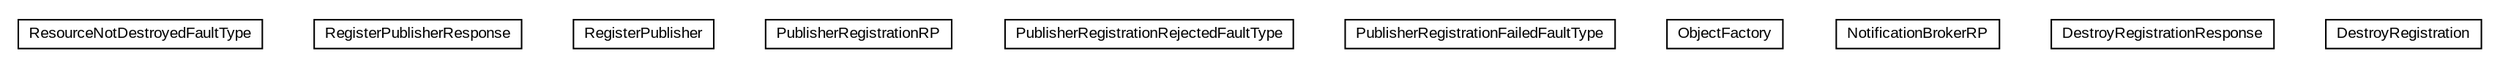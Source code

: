 #!/usr/local/bin/dot
#
# Class diagram 
# Generated by UMLGraph version R5_6-24-gf6e263 (http://www.umlgraph.org/)
#

digraph G {
	edge [fontname="arial",fontsize=10,labelfontname="arial",labelfontsize=10];
	node [fontname="arial",fontsize=10,shape=plaintext];
	nodesep=0.25;
	ranksep=0.5;
	// org.oasis_open.docs.wsn.br_2.ResourceNotDestroyedFaultType
	c2304 [label=<<table title="org.oasis_open.docs.wsn.br_2.ResourceNotDestroyedFaultType" border="0" cellborder="1" cellspacing="0" cellpadding="2" port="p" href="./ResourceNotDestroyedFaultType.html">
		<tr><td><table border="0" cellspacing="0" cellpadding="1">
<tr><td align="center" balign="center"> ResourceNotDestroyedFaultType </td></tr>
		</table></td></tr>
		</table>>, URL="./ResourceNotDestroyedFaultType.html", fontname="arial", fontcolor="black", fontsize=10.0];
	// org.oasis_open.docs.wsn.br_2.RegisterPublisherResponse
	c2305 [label=<<table title="org.oasis_open.docs.wsn.br_2.RegisterPublisherResponse" border="0" cellborder="1" cellspacing="0" cellpadding="2" port="p" href="./RegisterPublisherResponse.html">
		<tr><td><table border="0" cellspacing="0" cellpadding="1">
<tr><td align="center" balign="center"> RegisterPublisherResponse </td></tr>
		</table></td></tr>
		</table>>, URL="./RegisterPublisherResponse.html", fontname="arial", fontcolor="black", fontsize=10.0];
	// org.oasis_open.docs.wsn.br_2.RegisterPublisher
	c2306 [label=<<table title="org.oasis_open.docs.wsn.br_2.RegisterPublisher" border="0" cellborder="1" cellspacing="0" cellpadding="2" port="p" href="./RegisterPublisher.html">
		<tr><td><table border="0" cellspacing="0" cellpadding="1">
<tr><td align="center" balign="center"> RegisterPublisher </td></tr>
		</table></td></tr>
		</table>>, URL="./RegisterPublisher.html", fontname="arial", fontcolor="black", fontsize=10.0];
	// org.oasis_open.docs.wsn.br_2.PublisherRegistrationRP
	c2307 [label=<<table title="org.oasis_open.docs.wsn.br_2.PublisherRegistrationRP" border="0" cellborder="1" cellspacing="0" cellpadding="2" port="p" href="./PublisherRegistrationRP.html">
		<tr><td><table border="0" cellspacing="0" cellpadding="1">
<tr><td align="center" balign="center"> PublisherRegistrationRP </td></tr>
		</table></td></tr>
		</table>>, URL="./PublisherRegistrationRP.html", fontname="arial", fontcolor="black", fontsize=10.0];
	// org.oasis_open.docs.wsn.br_2.PublisherRegistrationRejectedFaultType
	c2308 [label=<<table title="org.oasis_open.docs.wsn.br_2.PublisherRegistrationRejectedFaultType" border="0" cellborder="1" cellspacing="0" cellpadding="2" port="p" href="./PublisherRegistrationRejectedFaultType.html">
		<tr><td><table border="0" cellspacing="0" cellpadding="1">
<tr><td align="center" balign="center"> PublisherRegistrationRejectedFaultType </td></tr>
		</table></td></tr>
		</table>>, URL="./PublisherRegistrationRejectedFaultType.html", fontname="arial", fontcolor="black", fontsize=10.0];
	// org.oasis_open.docs.wsn.br_2.PublisherRegistrationFailedFaultType
	c2309 [label=<<table title="org.oasis_open.docs.wsn.br_2.PublisherRegistrationFailedFaultType" border="0" cellborder="1" cellspacing="0" cellpadding="2" port="p" href="./PublisherRegistrationFailedFaultType.html">
		<tr><td><table border="0" cellspacing="0" cellpadding="1">
<tr><td align="center" balign="center"> PublisherRegistrationFailedFaultType </td></tr>
		</table></td></tr>
		</table>>, URL="./PublisherRegistrationFailedFaultType.html", fontname="arial", fontcolor="black", fontsize=10.0];
	// org.oasis_open.docs.wsn.br_2.ObjectFactory
	c2310 [label=<<table title="org.oasis_open.docs.wsn.br_2.ObjectFactory" border="0" cellborder="1" cellspacing="0" cellpadding="2" port="p" href="./ObjectFactory.html">
		<tr><td><table border="0" cellspacing="0" cellpadding="1">
<tr><td align="center" balign="center"> ObjectFactory </td></tr>
		</table></td></tr>
		</table>>, URL="./ObjectFactory.html", fontname="arial", fontcolor="black", fontsize=10.0];
	// org.oasis_open.docs.wsn.br_2.NotificationBrokerRP
	c2311 [label=<<table title="org.oasis_open.docs.wsn.br_2.NotificationBrokerRP" border="0" cellborder="1" cellspacing="0" cellpadding="2" port="p" href="./NotificationBrokerRP.html">
		<tr><td><table border="0" cellspacing="0" cellpadding="1">
<tr><td align="center" balign="center"> NotificationBrokerRP </td></tr>
		</table></td></tr>
		</table>>, URL="./NotificationBrokerRP.html", fontname="arial", fontcolor="black", fontsize=10.0];
	// org.oasis_open.docs.wsn.br_2.DestroyRegistrationResponse
	c2312 [label=<<table title="org.oasis_open.docs.wsn.br_2.DestroyRegistrationResponse" border="0" cellborder="1" cellspacing="0" cellpadding="2" port="p" href="./DestroyRegistrationResponse.html">
		<tr><td><table border="0" cellspacing="0" cellpadding="1">
<tr><td align="center" balign="center"> DestroyRegistrationResponse </td></tr>
		</table></td></tr>
		</table>>, URL="./DestroyRegistrationResponse.html", fontname="arial", fontcolor="black", fontsize=10.0];
	// org.oasis_open.docs.wsn.br_2.DestroyRegistration
	c2313 [label=<<table title="org.oasis_open.docs.wsn.br_2.DestroyRegistration" border="0" cellborder="1" cellspacing="0" cellpadding="2" port="p" href="./DestroyRegistration.html">
		<tr><td><table border="0" cellspacing="0" cellpadding="1">
<tr><td align="center" balign="center"> DestroyRegistration </td></tr>
		</table></td></tr>
		</table>>, URL="./DestroyRegistration.html", fontname="arial", fontcolor="black", fontsize=10.0];
}

